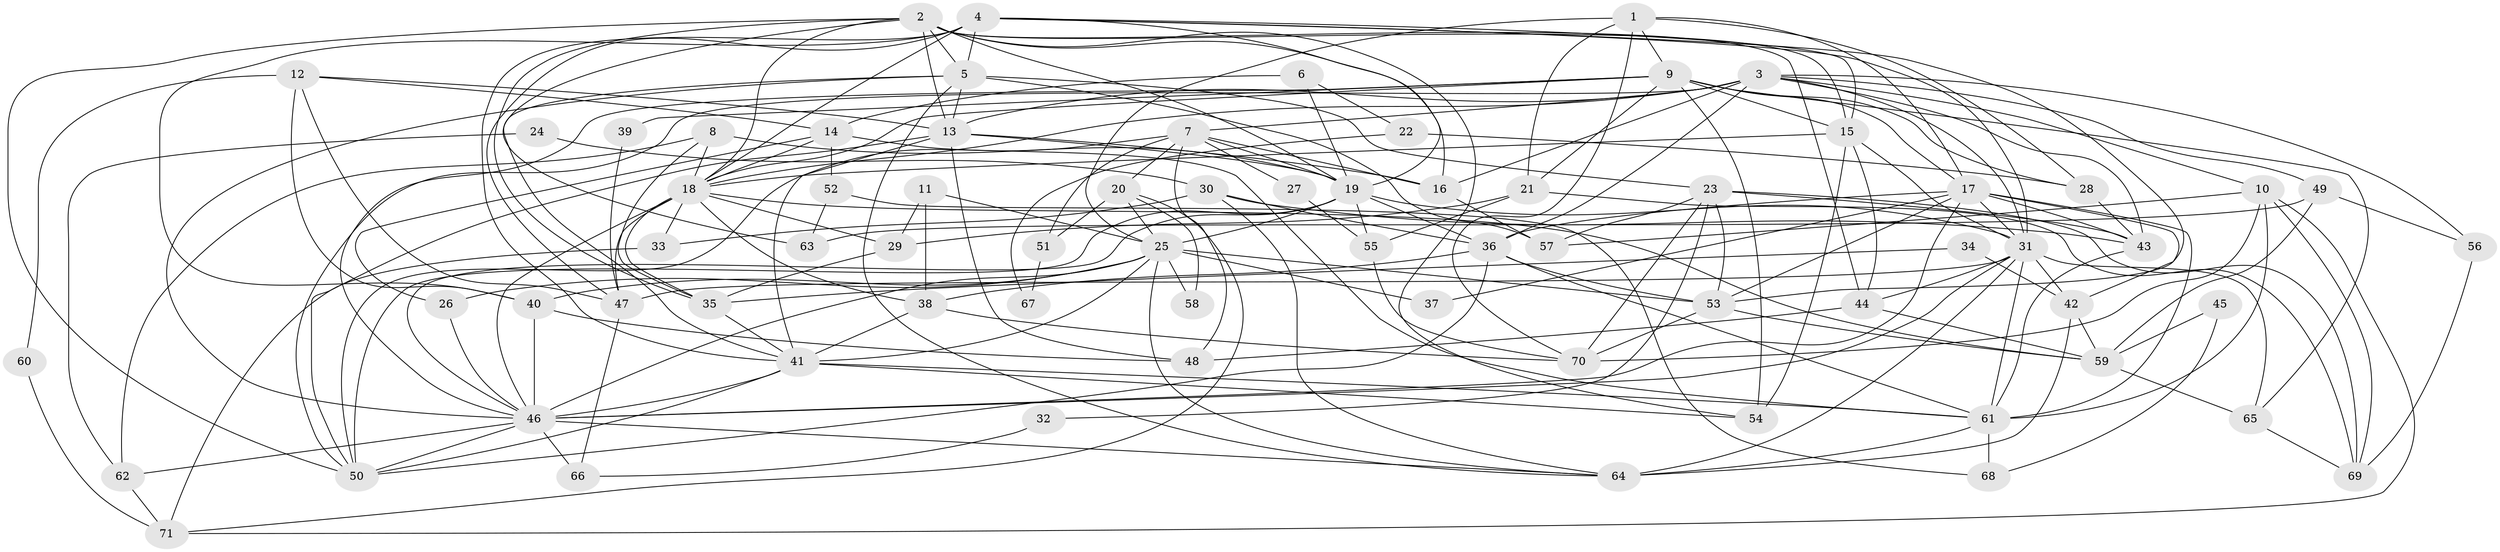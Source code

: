 // original degree distribution, {6: 0.05673758865248227, 5: 0.23404255319148937, 4: 0.2765957446808511, 8: 0.014184397163120567, 3: 0.2624113475177305, 2: 0.1276595744680851, 9: 0.014184397163120567, 7: 0.014184397163120567}
// Generated by graph-tools (version 1.1) at 2025/36/03/09/25 02:36:16]
// undirected, 71 vertices, 200 edges
graph export_dot {
graph [start="1"]
  node [color=gray90,style=filled];
  1;
  2;
  3;
  4;
  5;
  6;
  7;
  8;
  9;
  10;
  11;
  12;
  13;
  14;
  15;
  16;
  17;
  18;
  19;
  20;
  21;
  22;
  23;
  24;
  25;
  26;
  27;
  28;
  29;
  30;
  31;
  32;
  33;
  34;
  35;
  36;
  37;
  38;
  39;
  40;
  41;
  42;
  43;
  44;
  45;
  46;
  47;
  48;
  49;
  50;
  51;
  52;
  53;
  54;
  55;
  56;
  57;
  58;
  59;
  60;
  61;
  62;
  63;
  64;
  65;
  66;
  67;
  68;
  69;
  70;
  71;
  1 -- 9 [weight=1.0];
  1 -- 17 [weight=1.0];
  1 -- 21 [weight=1.0];
  1 -- 25 [weight=1.0];
  1 -- 28 [weight=1.0];
  1 -- 70 [weight=1.0];
  2 -- 5 [weight=1.0];
  2 -- 13 [weight=2.0];
  2 -- 15 [weight=1.0];
  2 -- 16 [weight=1.0];
  2 -- 18 [weight=1.0];
  2 -- 19 [weight=1.0];
  2 -- 35 [weight=2.0];
  2 -- 44 [weight=1.0];
  2 -- 50 [weight=1.0];
  2 -- 54 [weight=1.0];
  2 -- 63 [weight=1.0];
  3 -- 7 [weight=1.0];
  3 -- 10 [weight=3.0];
  3 -- 13 [weight=1.0];
  3 -- 16 [weight=1.0];
  3 -- 18 [weight=1.0];
  3 -- 31 [weight=1.0];
  3 -- 36 [weight=1.0];
  3 -- 43 [weight=1.0];
  3 -- 49 [weight=1.0];
  3 -- 50 [weight=1.0];
  3 -- 56 [weight=1.0];
  4 -- 5 [weight=1.0];
  4 -- 15 [weight=1.0];
  4 -- 18 [weight=1.0];
  4 -- 19 [weight=1.0];
  4 -- 31 [weight=1.0];
  4 -- 40 [weight=1.0];
  4 -- 41 [weight=1.0];
  4 -- 47 [weight=1.0];
  4 -- 53 [weight=1.0];
  5 -- 13 [weight=1.0];
  5 -- 23 [weight=1.0];
  5 -- 41 [weight=1.0];
  5 -- 46 [weight=1.0];
  5 -- 57 [weight=1.0];
  5 -- 64 [weight=1.0];
  6 -- 14 [weight=1.0];
  6 -- 19 [weight=1.0];
  6 -- 22 [weight=1.0];
  7 -- 16 [weight=1.0];
  7 -- 19 [weight=1.0];
  7 -- 20 [weight=1.0];
  7 -- 27 [weight=1.0];
  7 -- 48 [weight=1.0];
  7 -- 50 [weight=1.0];
  7 -- 51 [weight=1.0];
  8 -- 18 [weight=1.0];
  8 -- 19 [weight=1.0];
  8 -- 35 [weight=1.0];
  8 -- 62 [weight=1.0];
  9 -- 15 [weight=1.0];
  9 -- 17 [weight=1.0];
  9 -- 18 [weight=1.0];
  9 -- 21 [weight=1.0];
  9 -- 28 [weight=1.0];
  9 -- 39 [weight=1.0];
  9 -- 46 [weight=1.0];
  9 -- 54 [weight=1.0];
  9 -- 65 [weight=1.0];
  10 -- 57 [weight=1.0];
  10 -- 61 [weight=1.0];
  10 -- 69 [weight=1.0];
  10 -- 70 [weight=1.0];
  10 -- 71 [weight=1.0];
  11 -- 25 [weight=1.0];
  11 -- 29 [weight=1.0];
  11 -- 38 [weight=1.0];
  12 -- 13 [weight=1.0];
  12 -- 14 [weight=1.0];
  12 -- 40 [weight=1.0];
  12 -- 47 [weight=1.0];
  12 -- 60 [weight=1.0];
  13 -- 16 [weight=1.0];
  13 -- 19 [weight=1.0];
  13 -- 41 [weight=1.0];
  13 -- 48 [weight=1.0];
  13 -- 50 [weight=1.0];
  14 -- 18 [weight=1.0];
  14 -- 26 [weight=1.0];
  14 -- 52 [weight=1.0];
  14 -- 61 [weight=1.0];
  15 -- 18 [weight=1.0];
  15 -- 31 [weight=1.0];
  15 -- 44 [weight=1.0];
  15 -- 54 [weight=1.0];
  16 -- 57 [weight=1.0];
  17 -- 31 [weight=3.0];
  17 -- 36 [weight=1.0];
  17 -- 37 [weight=1.0];
  17 -- 42 [weight=1.0];
  17 -- 43 [weight=1.0];
  17 -- 46 [weight=1.0];
  17 -- 53 [weight=1.0];
  17 -- 61 [weight=1.0];
  18 -- 29 [weight=1.0];
  18 -- 33 [weight=1.0];
  18 -- 35 [weight=2.0];
  18 -- 38 [weight=1.0];
  18 -- 46 [weight=1.0];
  18 -- 47 [weight=1.0];
  18 -- 59 [weight=1.0];
  19 -- 25 [weight=1.0];
  19 -- 31 [weight=1.0];
  19 -- 36 [weight=1.0];
  19 -- 46 [weight=1.0];
  19 -- 50 [weight=1.0];
  19 -- 55 [weight=1.0];
  20 -- 25 [weight=1.0];
  20 -- 51 [weight=1.0];
  20 -- 58 [weight=1.0];
  20 -- 71 [weight=1.0];
  21 -- 29 [weight=1.0];
  21 -- 55 [weight=1.0];
  21 -- 69 [weight=1.0];
  22 -- 28 [weight=1.0];
  22 -- 67 [weight=1.0];
  23 -- 32 [weight=1.0];
  23 -- 43 [weight=1.0];
  23 -- 53 [weight=1.0];
  23 -- 57 [weight=1.0];
  23 -- 69 [weight=1.0];
  23 -- 70 [weight=2.0];
  24 -- 30 [weight=1.0];
  24 -- 62 [weight=1.0];
  25 -- 26 [weight=2.0];
  25 -- 37 [weight=1.0];
  25 -- 40 [weight=1.0];
  25 -- 41 [weight=1.0];
  25 -- 46 [weight=1.0];
  25 -- 53 [weight=1.0];
  25 -- 58 [weight=1.0];
  25 -- 64 [weight=1.0];
  26 -- 46 [weight=1.0];
  27 -- 55 [weight=1.0];
  28 -- 43 [weight=1.0];
  29 -- 35 [weight=1.0];
  30 -- 33 [weight=1.0];
  30 -- 36 [weight=1.0];
  30 -- 43 [weight=1.0];
  30 -- 64 [weight=1.0];
  31 -- 42 [weight=1.0];
  31 -- 44 [weight=1.0];
  31 -- 46 [weight=1.0];
  31 -- 47 [weight=1.0];
  31 -- 61 [weight=1.0];
  31 -- 64 [weight=2.0];
  31 -- 65 [weight=1.0];
  32 -- 66 [weight=1.0];
  33 -- 71 [weight=1.0];
  34 -- 35 [weight=1.0];
  34 -- 42 [weight=1.0];
  35 -- 41 [weight=1.0];
  36 -- 38 [weight=1.0];
  36 -- 50 [weight=1.0];
  36 -- 53 [weight=1.0];
  36 -- 61 [weight=1.0];
  38 -- 41 [weight=1.0];
  38 -- 70 [weight=1.0];
  39 -- 47 [weight=1.0];
  40 -- 46 [weight=1.0];
  40 -- 48 [weight=1.0];
  41 -- 46 [weight=1.0];
  41 -- 50 [weight=1.0];
  41 -- 54 [weight=2.0];
  41 -- 61 [weight=1.0];
  42 -- 59 [weight=1.0];
  42 -- 64 [weight=1.0];
  43 -- 61 [weight=1.0];
  44 -- 48 [weight=1.0];
  44 -- 59 [weight=1.0];
  45 -- 59 [weight=1.0];
  45 -- 68 [weight=1.0];
  46 -- 50 [weight=1.0];
  46 -- 62 [weight=1.0];
  46 -- 64 [weight=1.0];
  46 -- 66 [weight=2.0];
  47 -- 66 [weight=1.0];
  49 -- 56 [weight=1.0];
  49 -- 59 [weight=1.0];
  49 -- 63 [weight=1.0];
  51 -- 67 [weight=1.0];
  52 -- 63 [weight=1.0];
  52 -- 68 [weight=1.0];
  53 -- 59 [weight=1.0];
  53 -- 70 [weight=1.0];
  55 -- 70 [weight=1.0];
  56 -- 69 [weight=1.0];
  59 -- 65 [weight=1.0];
  60 -- 71 [weight=1.0];
  61 -- 64 [weight=1.0];
  61 -- 68 [weight=1.0];
  62 -- 71 [weight=1.0];
  65 -- 69 [weight=1.0];
}
